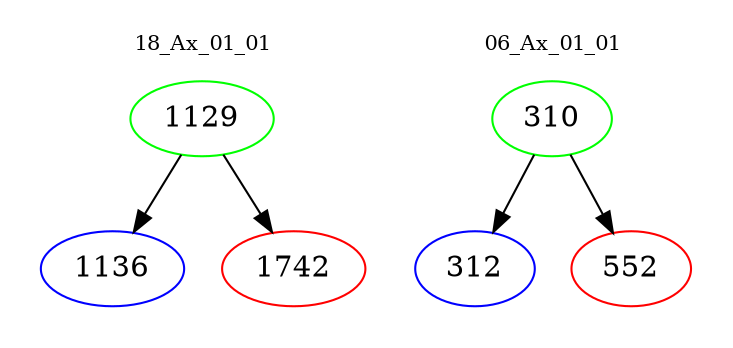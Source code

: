 digraph{
subgraph cluster_0 {
color = white
label = "18_Ax_01_01";
fontsize=10;
T0_1129 [label="1129", color="green"]
T0_1129 -> T0_1136 [color="black"]
T0_1136 [label="1136", color="blue"]
T0_1129 -> T0_1742 [color="black"]
T0_1742 [label="1742", color="red"]
}
subgraph cluster_1 {
color = white
label = "06_Ax_01_01";
fontsize=10;
T1_310 [label="310", color="green"]
T1_310 -> T1_312 [color="black"]
T1_312 [label="312", color="blue"]
T1_310 -> T1_552 [color="black"]
T1_552 [label="552", color="red"]
}
}
